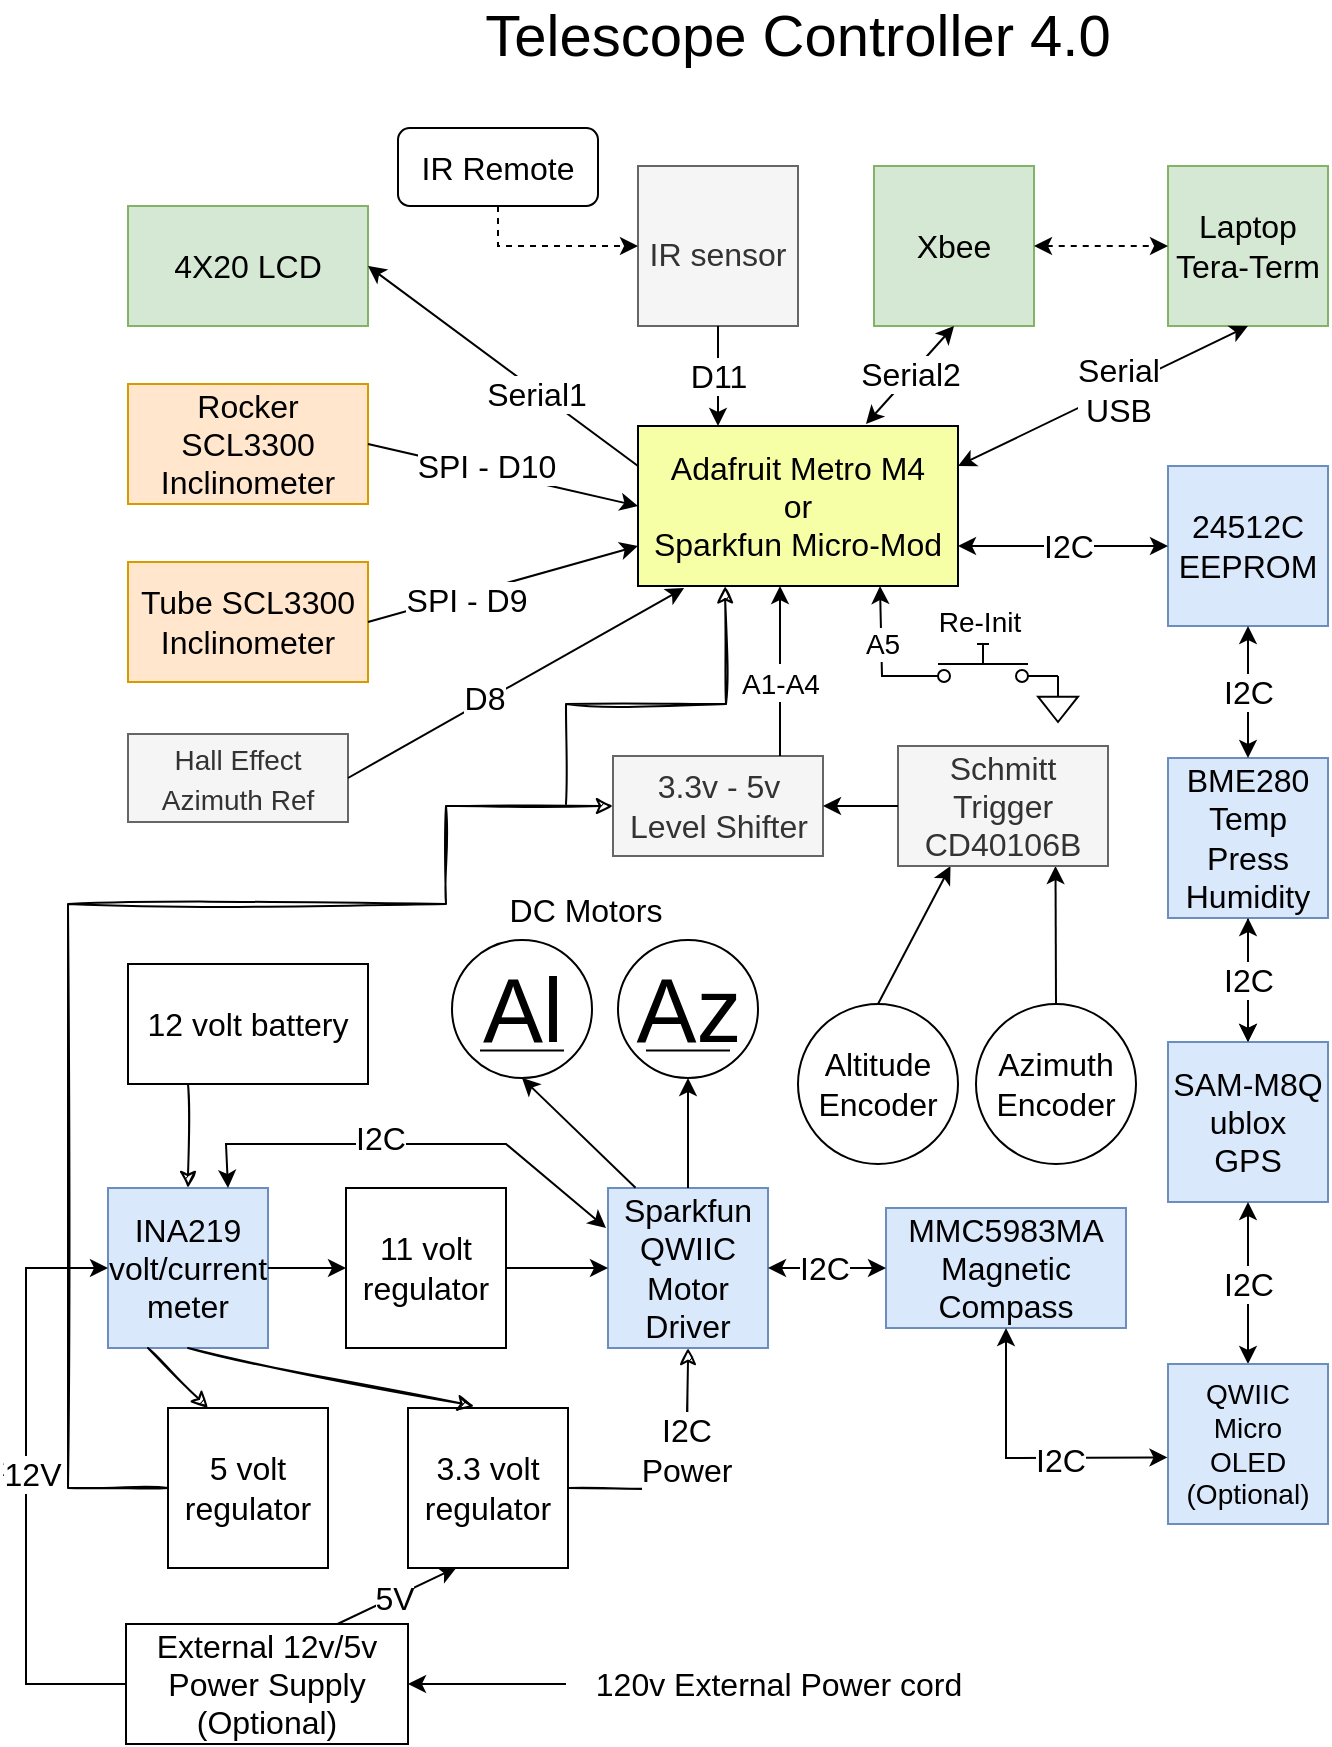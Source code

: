<mxfile version="21.6.1" type="device">
  <diagram id="dfTcZu8hBwnrawHtrHI6" name="Page-1">
    <mxGraphModel dx="922" dy="740" grid="1" gridSize="10" guides="1" tooltips="1" connect="1" arrows="1" fold="1" page="1" pageScale="1" pageWidth="850" pageHeight="1100" math="0" shadow="0">
      <root>
        <mxCell id="0" />
        <mxCell id="1" parent="0" />
        <mxCell id="vl6H8IpSv7DQlBcltELX-1" value="&lt;font style=&quot;font-size: 16px;&quot;&gt;Adafruit Metro M4&lt;br&gt;or&lt;br&gt;Sparkfun Micro-Mod&lt;/font&gt;" style="rounded=0;whiteSpace=wrap;html=1;fillColor=#F6FFA6;" parent="1" vertex="1">
          <mxGeometry x="396" y="241" width="160" height="80" as="geometry" />
        </mxCell>
        <mxCell id="vl6H8IpSv7DQlBcltELX-2" value="Telescope Controller 4.0" style="text;html=1;strokeColor=none;fillColor=none;align=center;verticalAlign=middle;whiteSpace=wrap;rounded=0;fontSize=29;" parent="1" vertex="1">
          <mxGeometry x="291" y="31" width="370" height="30" as="geometry" />
        </mxCell>
        <mxCell id="vl6H8IpSv7DQlBcltELX-3" value="&lt;font style=&quot;font-size: 16px;&quot;&gt;IR sensor&lt;/font&gt;" style="whiteSpace=wrap;html=1;aspect=fixed;fontSize=29;fillColor=#f5f5f5;fontColor=#333333;strokeColor=#666666;" parent="1" vertex="1">
          <mxGeometry x="396" y="111" width="80" height="80" as="geometry" />
        </mxCell>
        <mxCell id="vl6H8IpSv7DQlBcltELX-4" value="4X20 LCD" style="rounded=0;whiteSpace=wrap;html=1;fontSize=16;fillColor=#d5e8d4;strokeColor=#82b366;" parent="1" vertex="1">
          <mxGeometry x="141" y="131" width="120" height="60" as="geometry" />
        </mxCell>
        <mxCell id="vl6H8IpSv7DQlBcltELX-5" value="Rocker SCL3300 Inclinometer" style="rounded=0;whiteSpace=wrap;html=1;fontSize=16;fillColor=#ffe6cc;strokeColor=#d79b00;" parent="1" vertex="1">
          <mxGeometry x="141" y="220" width="120" height="60" as="geometry" />
        </mxCell>
        <mxCell id="vl6H8IpSv7DQlBcltELX-6" value="Tube SCL3300 Inclinometer" style="rounded=0;whiteSpace=wrap;html=1;fontSize=16;fillColor=#ffe6cc;strokeColor=#d79b00;" parent="1" vertex="1">
          <mxGeometry x="141" y="309" width="120" height="60" as="geometry" />
        </mxCell>
        <mxCell id="vl6H8IpSv7DQlBcltELX-7" value="Laptop&lt;br&gt;Tera-Term" style="whiteSpace=wrap;html=1;aspect=fixed;fontSize=16;fillColor=#d5e8d4;strokeColor=#82b366;" parent="1" vertex="1">
          <mxGeometry x="661" y="111" width="80" height="80" as="geometry" />
        </mxCell>
        <mxCell id="vl6H8IpSv7DQlBcltELX-8" value="Xbee" style="whiteSpace=wrap;html=1;aspect=fixed;fontSize=16;fillColor=#d5e8d4;strokeColor=#82b366;" parent="1" vertex="1">
          <mxGeometry x="514" y="111" width="80" height="80" as="geometry" />
        </mxCell>
        <mxCell id="vl6H8IpSv7DQlBcltELX-9" value="24512C&lt;br&gt;EEPROM" style="whiteSpace=wrap;html=1;aspect=fixed;fontSize=16;fillColor=#dae8fc;strokeColor=#6c8ebf;" parent="1" vertex="1">
          <mxGeometry x="661" y="261" width="80" height="80" as="geometry" />
        </mxCell>
        <mxCell id="vl6H8IpSv7DQlBcltELX-67" value="" style="edgeStyle=orthogonalEdgeStyle;rounded=0;orthogonalLoop=1;jettySize=auto;html=1;fontSize=14;" parent="1" source="vl6H8IpSv7DQlBcltELX-10" target="vl6H8IpSv7DQlBcltELX-11" edge="1">
          <mxGeometry relative="1" as="geometry" />
        </mxCell>
        <mxCell id="vl6H8IpSv7DQlBcltELX-10" value="BME280 Temp Press Humidity" style="whiteSpace=wrap;html=1;aspect=fixed;fontSize=16;fillColor=#dae8fc;strokeColor=#6c8ebf;" parent="1" vertex="1">
          <mxGeometry x="661" y="407" width="80" height="80" as="geometry" />
        </mxCell>
        <mxCell id="vl6H8IpSv7DQlBcltELX-30" value="" style="edgeStyle=orthogonalEdgeStyle;rounded=0;orthogonalLoop=1;jettySize=auto;html=1;fontSize=16;" parent="1" source="vl6H8IpSv7DQlBcltELX-11" edge="1">
          <mxGeometry relative="1" as="geometry">
            <mxPoint x="701" y="563" as="targetPoint" />
          </mxGeometry>
        </mxCell>
        <mxCell id="vl6H8IpSv7DQlBcltELX-11" value="SAM-M8Q&lt;br&gt;ublox&lt;br&gt;GPS" style="whiteSpace=wrap;html=1;aspect=fixed;fontSize=16;fillColor=#dae8fc;strokeColor=#6c8ebf;" parent="1" vertex="1">
          <mxGeometry x="661" y="549" width="80" height="80" as="geometry" />
        </mxCell>
        <mxCell id="vl6H8IpSv7DQlBcltELX-12" value="Sparkfun&lt;br&gt;QWIIC&lt;br&gt;Motor Driver" style="whiteSpace=wrap;html=1;aspect=fixed;fontSize=16;fillColor=#dae8fc;strokeColor=#6c8ebf;" parent="1" vertex="1">
          <mxGeometry x="381" y="622" width="80" height="80" as="geometry" />
        </mxCell>
        <mxCell id="vl6H8IpSv7DQlBcltELX-13" value="INA219 volt/current meter" style="whiteSpace=wrap;html=1;aspect=fixed;fontSize=16;fillColor=#dae8fc;strokeColor=#6c8ebf;" parent="1" vertex="1">
          <mxGeometry x="131" y="622" width="80" height="80" as="geometry" />
        </mxCell>
        <mxCell id="vl6H8IpSv7DQlBcltELX-14" value="MMC5983MA&lt;br&gt;Magnetic Compass" style="rounded=0;whiteSpace=wrap;html=1;fontSize=16;fillColor=#dae8fc;strokeColor=#6c8ebf;" parent="1" vertex="1">
          <mxGeometry x="520" y="632" width="120" height="60" as="geometry" />
        </mxCell>
        <mxCell id="vl6H8IpSv7DQlBcltELX-15" value="12 volt battery" style="rounded=0;whiteSpace=wrap;html=1;fontSize=16;" parent="1" vertex="1">
          <mxGeometry x="141" y="510" width="120" height="60" as="geometry" />
        </mxCell>
        <mxCell id="vl6H8IpSv7DQlBcltELX-16" value="5 volt regulator" style="whiteSpace=wrap;html=1;aspect=fixed;fontSize=16;" parent="1" vertex="1">
          <mxGeometry x="161" y="732" width="80" height="80" as="geometry" />
        </mxCell>
        <mxCell id="vl6H8IpSv7DQlBcltELX-17" value="3.3 volt regulator" style="whiteSpace=wrap;html=1;aspect=fixed;fontSize=16;" parent="1" vertex="1">
          <mxGeometry x="281" y="732" width="80" height="80" as="geometry" />
        </mxCell>
        <mxCell id="vl6H8IpSv7DQlBcltELX-18" value="11 volt regulator" style="whiteSpace=wrap;html=1;aspect=fixed;fontSize=16;" parent="1" vertex="1">
          <mxGeometry x="250" y="622" width="80" height="80" as="geometry" />
        </mxCell>
        <mxCell id="vl6H8IpSv7DQlBcltELX-19" value="" style="endArrow=classic;html=1;rounded=0;fontSize=16;entryX=1;entryY=0.5;entryDx=0;entryDy=0;exitX=0;exitY=0.25;exitDx=0;exitDy=0;" parent="1" source="vl6H8IpSv7DQlBcltELX-1" target="vl6H8IpSv7DQlBcltELX-4" edge="1">
          <mxGeometry width="50" height="50" relative="1" as="geometry">
            <mxPoint x="391" y="280" as="sourcePoint" />
            <mxPoint x="381" y="220" as="targetPoint" />
          </mxGeometry>
        </mxCell>
        <mxCell id="vl6H8IpSv7DQlBcltELX-53" value="Serial1" style="edgeLabel;html=1;align=center;verticalAlign=middle;resizable=0;points=[];fontSize=16;" parent="vl6H8IpSv7DQlBcltELX-19" vertex="1" connectable="0">
          <mxGeometry x="-0.25" y="1" relative="1" as="geometry">
            <mxPoint as="offset" />
          </mxGeometry>
        </mxCell>
        <mxCell id="vl6H8IpSv7DQlBcltELX-20" value="D11" style="endArrow=classic;html=1;rounded=0;fontSize=16;entryX=0.25;entryY=0;entryDx=0;entryDy=0;exitX=0.5;exitY=1;exitDx=0;exitDy=0;" parent="1" source="vl6H8IpSv7DQlBcltELX-3" target="vl6H8IpSv7DQlBcltELX-1" edge="1">
          <mxGeometry width="50" height="50" relative="1" as="geometry">
            <mxPoint x="201" y="100" as="sourcePoint" />
            <mxPoint x="251" y="50" as="targetPoint" />
          </mxGeometry>
        </mxCell>
        <mxCell id="vl6H8IpSv7DQlBcltELX-21" value="" style="endArrow=classic;startArrow=classic;html=1;rounded=0;fontSize=16;entryX=0;entryY=0.5;entryDx=0;entryDy=0;dashed=1;exitX=1;exitY=0.5;exitDx=0;exitDy=0;" parent="1" source="vl6H8IpSv7DQlBcltELX-8" target="vl6H8IpSv7DQlBcltELX-7" edge="1">
          <mxGeometry width="50" height="50" relative="1" as="geometry">
            <mxPoint x="511" y="240" as="sourcePoint" />
            <mxPoint x="621" y="200" as="targetPoint" />
          </mxGeometry>
        </mxCell>
        <mxCell id="vl6H8IpSv7DQlBcltELX-22" value="" style="endArrow=classic;startArrow=classic;html=1;rounded=0;fontSize=16;entryX=0.5;entryY=1;entryDx=0;entryDy=0;exitX=1;exitY=0.25;exitDx=0;exitDy=0;" parent="1" source="vl6H8IpSv7DQlBcltELX-1" target="vl6H8IpSv7DQlBcltELX-7" edge="1">
          <mxGeometry width="50" height="50" relative="1" as="geometry">
            <mxPoint x="591" y="290" as="sourcePoint" />
            <mxPoint x="641" y="240" as="targetPoint" />
          </mxGeometry>
        </mxCell>
        <mxCell id="vl6H8IpSv7DQlBcltELX-51" value="Serial&lt;br&gt;USB" style="edgeLabel;html=1;align=center;verticalAlign=middle;resizable=0;points=[];fontSize=16;" parent="vl6H8IpSv7DQlBcltELX-22" vertex="1" connectable="0">
          <mxGeometry x="-0.288" y="-3" relative="1" as="geometry">
            <mxPoint x="27" y="-16" as="offset" />
          </mxGeometry>
        </mxCell>
        <mxCell id="vl6H8IpSv7DQlBcltELX-24" value="" style="endArrow=classic;startArrow=classic;html=1;rounded=0;fontSize=16;exitX=1;exitY=0.75;exitDx=0;exitDy=0;entryX=0;entryY=0.5;entryDx=0;entryDy=0;" parent="1" source="vl6H8IpSv7DQlBcltELX-1" target="vl6H8IpSv7DQlBcltELX-9" edge="1">
          <mxGeometry width="50" height="50" relative="1" as="geometry">
            <mxPoint x="591" y="330" as="sourcePoint" />
            <mxPoint x="641" y="280" as="targetPoint" />
          </mxGeometry>
        </mxCell>
        <mxCell id="vl6H8IpSv7DQlBcltELX-50" value="I2C" style="edgeLabel;html=1;align=center;verticalAlign=middle;resizable=0;points=[];fontSize=16;" parent="vl6H8IpSv7DQlBcltELX-24" vertex="1" connectable="0">
          <mxGeometry x="-0.292" y="1" relative="1" as="geometry">
            <mxPoint x="18" y="1" as="offset" />
          </mxGeometry>
        </mxCell>
        <mxCell id="vl6H8IpSv7DQlBcltELX-25" value="" style="endArrow=classic;html=1;rounded=0;fontSize=16;entryX=0;entryY=0.5;entryDx=0;entryDy=0;exitX=1;exitY=0.5;exitDx=0;exitDy=0;" parent="1" source="vl6H8IpSv7DQlBcltELX-5" target="vl6H8IpSv7DQlBcltELX-1" edge="1">
          <mxGeometry width="50" height="50" relative="1" as="geometry">
            <mxPoint x="261" y="230" as="sourcePoint" />
            <mxPoint x="341" y="240" as="targetPoint" />
          </mxGeometry>
        </mxCell>
        <mxCell id="vl6H8IpSv7DQlBcltELX-56" value="SPI - D10" style="edgeLabel;html=1;align=center;verticalAlign=middle;resizable=0;points=[];fontSize=16;" parent="vl6H8IpSv7DQlBcltELX-25" vertex="1" connectable="0">
          <mxGeometry x="0.352" y="-1" relative="1" as="geometry">
            <mxPoint x="-32" y="-11" as="offset" />
          </mxGeometry>
        </mxCell>
        <mxCell id="vl6H8IpSv7DQlBcltELX-26" value="" style="endArrow=classic;html=1;rounded=0;fontSize=16;exitX=1;exitY=0.5;exitDx=0;exitDy=0;entryX=0;entryY=0.75;entryDx=0;entryDy=0;" parent="1" source="vl6H8IpSv7DQlBcltELX-6" target="vl6H8IpSv7DQlBcltELX-1" edge="1">
          <mxGeometry width="50" height="50" relative="1" as="geometry">
            <mxPoint x="321" y="360" as="sourcePoint" />
            <mxPoint x="371" y="310" as="targetPoint" />
          </mxGeometry>
        </mxCell>
        <mxCell id="vl6H8IpSv7DQlBcltELX-57" value="SPI - D9" style="edgeLabel;html=1;align=center;verticalAlign=middle;resizable=0;points=[];fontSize=16;" parent="vl6H8IpSv7DQlBcltELX-26" vertex="1" connectable="0">
          <mxGeometry x="-0.603" y="-1" relative="1" as="geometry">
            <mxPoint x="22" y="-5" as="offset" />
          </mxGeometry>
        </mxCell>
        <mxCell id="vl6H8IpSv7DQlBcltELX-27" value="I2C" style="endArrow=classic;startArrow=classic;html=1;rounded=0;fontSize=16;entryX=0.5;entryY=1;entryDx=0;entryDy=0;exitX=0.5;exitY=0;exitDx=0;exitDy=0;" parent="1" source="vl6H8IpSv7DQlBcltELX-10" target="vl6H8IpSv7DQlBcltELX-9" edge="1">
          <mxGeometry width="50" height="50" relative="1" as="geometry">
            <mxPoint x="751" y="370" as="sourcePoint" />
            <mxPoint x="861" y="330" as="targetPoint" />
          </mxGeometry>
        </mxCell>
        <mxCell id="vl6H8IpSv7DQlBcltELX-28" value="I2C" style="endArrow=classic;startArrow=classic;html=1;rounded=0;fontSize=16;entryX=0.5;entryY=1;entryDx=0;entryDy=0;exitX=0.5;exitY=0;exitDx=0;exitDy=0;" parent="1" source="vl6H8IpSv7DQlBcltELX-11" target="vl6H8IpSv7DQlBcltELX-10" edge="1">
          <mxGeometry width="50" height="50" relative="1" as="geometry">
            <mxPoint x="701" y="592" as="sourcePoint" />
            <mxPoint x="701" y="514" as="targetPoint" />
          </mxGeometry>
        </mxCell>
        <mxCell id="vl6H8IpSv7DQlBcltELX-29" value="I2C" style="endArrow=classic;startArrow=classic;html=1;rounded=0;fontSize=16;exitX=0.5;exitY=0;exitDx=0;exitDy=0;entryX=0.5;entryY=1;entryDx=0;entryDy=0;" parent="1" source="vl6H8IpSv7DQlBcltELX-74" target="vl6H8IpSv7DQlBcltELX-11" edge="1">
          <mxGeometry width="50" height="50" relative="1" as="geometry">
            <mxPoint x="611" y="781" as="sourcePoint" />
            <mxPoint x="661" y="731" as="targetPoint" />
            <Array as="points">
              <mxPoint x="701" y="662" />
            </Array>
          </mxGeometry>
        </mxCell>
        <mxCell id="vl6H8IpSv7DQlBcltELX-31" value="" style="endArrow=classic;startArrow=classic;html=1;rounded=0;fontSize=16;exitX=1;exitY=0.5;exitDx=0;exitDy=0;entryX=0;entryY=0.5;entryDx=0;entryDy=0;" parent="1" source="vl6H8IpSv7DQlBcltELX-12" target="vl6H8IpSv7DQlBcltELX-14" edge="1">
          <mxGeometry width="50" height="50" relative="1" as="geometry">
            <mxPoint x="491" y="601" as="sourcePoint" />
            <mxPoint x="541" y="551" as="targetPoint" />
          </mxGeometry>
        </mxCell>
        <mxCell id="vl6H8IpSv7DQlBcltELX-62" value="I2C" style="edgeLabel;html=1;align=center;verticalAlign=middle;resizable=0;points=[];fontSize=16;" parent="vl6H8IpSv7DQlBcltELX-31" vertex="1" connectable="0">
          <mxGeometry x="-0.424" y="-2" relative="1" as="geometry">
            <mxPoint x="11" y="-2" as="offset" />
          </mxGeometry>
        </mxCell>
        <mxCell id="vl6H8IpSv7DQlBcltELX-32" value="Azimuth Encoder" style="ellipse;whiteSpace=wrap;html=1;aspect=fixed;fontSize=16;" parent="1" vertex="1">
          <mxGeometry x="565" y="530" width="80" height="80" as="geometry" />
        </mxCell>
        <mxCell id="vl6H8IpSv7DQlBcltELX-33" value="Altitude Encoder" style="ellipse;whiteSpace=wrap;html=1;aspect=fixed;fontSize=16;" parent="1" vertex="1">
          <mxGeometry x="476" y="530" width="80" height="80" as="geometry" />
        </mxCell>
        <mxCell id="vl6H8IpSv7DQlBcltELX-34" value="Az" style="dashed=0;outlineConnect=0;align=center;html=1;shape=mxgraph.pid.engines.electric_motor_(dc);fontSize=45;" parent="1" vertex="1">
          <mxGeometry x="386" y="498" width="70" height="69" as="geometry" />
        </mxCell>
        <mxCell id="vl6H8IpSv7DQlBcltELX-35" value="Al" style="dashed=0;outlineConnect=0;align=center;html=1;shape=mxgraph.pid.engines.electric_motor_(dc);fontSize=45;" parent="1" vertex="1">
          <mxGeometry x="303" y="498" width="70" height="69" as="geometry" />
        </mxCell>
        <mxCell id="vl6H8IpSv7DQlBcltELX-36" value="" style="endArrow=classic;html=1;rounded=0;fontSize=16;exitX=0.5;exitY=0;exitDx=0;exitDy=0;entryX=0.75;entryY=1;entryDx=0;entryDy=0;" parent="1" source="vl6H8IpSv7DQlBcltELX-32" target="vl6H8IpSv7DQlBcltELX-59" edge="1">
          <mxGeometry width="50" height="50" relative="1" as="geometry">
            <mxPoint x="311" y="510" as="sourcePoint" />
            <mxPoint x="531" y="320" as="targetPoint" />
          </mxGeometry>
        </mxCell>
        <mxCell id="vl6H8IpSv7DQlBcltELX-37" value="" style="endArrow=classic;html=1;rounded=0;fontSize=16;entryX=0.25;entryY=1;entryDx=0;entryDy=0;exitX=0.5;exitY=0;exitDx=0;exitDy=0;" parent="1" source="vl6H8IpSv7DQlBcltELX-33" target="vl6H8IpSv7DQlBcltELX-59" edge="1">
          <mxGeometry width="50" height="50" relative="1" as="geometry">
            <mxPoint x="301" y="500" as="sourcePoint" />
            <mxPoint x="351" y="450" as="targetPoint" />
          </mxGeometry>
        </mxCell>
        <mxCell id="vl6H8IpSv7DQlBcltELX-38" value="" style="endArrow=classic;html=1;rounded=0;fontSize=16;entryX=0.5;entryY=1;entryDx=0;entryDy=0;entryPerimeter=0;exitX=0.5;exitY=0;exitDx=0;exitDy=0;" parent="1" source="vl6H8IpSv7DQlBcltELX-12" target="vl6H8IpSv7DQlBcltELX-34" edge="1">
          <mxGeometry width="50" height="50" relative="1" as="geometry">
            <mxPoint x="421" y="602" as="sourcePoint" />
            <mxPoint x="396" y="546.5" as="targetPoint" />
          </mxGeometry>
        </mxCell>
        <mxCell id="vl6H8IpSv7DQlBcltELX-39" value="" style="endArrow=classic;html=1;rounded=0;fontSize=16;entryX=0.5;entryY=1;entryDx=0;entryDy=0;entryPerimeter=0;exitX=0.172;exitY=-0.002;exitDx=0;exitDy=0;exitPerimeter=0;" parent="1" source="vl6H8IpSv7DQlBcltELX-12" target="vl6H8IpSv7DQlBcltELX-35" edge="1">
          <mxGeometry width="50" height="50" relative="1" as="geometry">
            <mxPoint x="400" y="620" as="sourcePoint" />
            <mxPoint x="311" y="552" as="targetPoint" />
          </mxGeometry>
        </mxCell>
        <mxCell id="vl6H8IpSv7DQlBcltELX-40" value="" style="endArrow=classic;html=1;rounded=0;fontSize=16;exitX=0.25;exitY=1;exitDx=0;exitDy=0;entryX=0.5;entryY=0;entryDx=0;entryDy=0;shadow=0;sketch=1;" parent="1" source="vl6H8IpSv7DQlBcltELX-15" target="vl6H8IpSv7DQlBcltELX-13" edge="1">
          <mxGeometry width="50" height="50" relative="1" as="geometry">
            <mxPoint x="61" y="662" as="sourcePoint" />
            <mxPoint x="111" y="612" as="targetPoint" />
          </mxGeometry>
        </mxCell>
        <mxCell id="vl6H8IpSv7DQlBcltELX-41" value="" style="endArrow=classic;html=1;rounded=0;fontSize=16;exitX=0.25;exitY=1;exitDx=0;exitDy=0;entryX=0.25;entryY=0;entryDx=0;entryDy=0;sketch=1;" parent="1" source="vl6H8IpSv7DQlBcltELX-13" target="vl6H8IpSv7DQlBcltELX-16" edge="1">
          <mxGeometry width="50" height="50" relative="1" as="geometry">
            <mxPoint x="101" y="742" as="sourcePoint" />
            <mxPoint x="161" y="772" as="targetPoint" />
            <Array as="points" />
          </mxGeometry>
        </mxCell>
        <mxCell id="vl6H8IpSv7DQlBcltELX-42" value="" style="endArrow=classic;html=1;rounded=0;fontSize=16;entryX=0.413;entryY=-0.012;entryDx=0;entryDy=0;entryPerimeter=0;exitX=0.5;exitY=1;exitDx=0;exitDy=0;sketch=1;" parent="1" source="vl6H8IpSv7DQlBcltELX-13" target="vl6H8IpSv7DQlBcltELX-17" edge="1">
          <mxGeometry width="50" height="50" relative="1" as="geometry">
            <mxPoint x="251" y="722" as="sourcePoint" />
            <mxPoint x="301" y="672" as="targetPoint" />
          </mxGeometry>
        </mxCell>
        <mxCell id="vl6H8IpSv7DQlBcltELX-43" value="" style="endArrow=classic;html=1;rounded=0;fontSize=16;exitX=1;exitY=0.5;exitDx=0;exitDy=0;entryX=0;entryY=0.5;entryDx=0;entryDy=0;" parent="1" source="vl6H8IpSv7DQlBcltELX-13" target="vl6H8IpSv7DQlBcltELX-18" edge="1">
          <mxGeometry width="50" height="50" relative="1" as="geometry">
            <mxPoint x="271" y="702" as="sourcePoint" />
            <mxPoint x="321" y="652" as="targetPoint" />
          </mxGeometry>
        </mxCell>
        <mxCell id="vl6H8IpSv7DQlBcltELX-44" value="" style="endArrow=classic;html=1;rounded=0;fontSize=16;exitX=1;exitY=0.5;exitDx=0;exitDy=0;" parent="1" source="vl6H8IpSv7DQlBcltELX-18" edge="1">
          <mxGeometry width="50" height="50" relative="1" as="geometry">
            <mxPoint x="521" y="781" as="sourcePoint" />
            <mxPoint x="381" y="662" as="targetPoint" />
          </mxGeometry>
        </mxCell>
        <mxCell id="vl6H8IpSv7DQlBcltELX-45" value="" style="endArrow=classic;html=1;rounded=0;fontSize=16;exitX=1;exitY=0.5;exitDx=0;exitDy=0;entryX=0.5;entryY=1;entryDx=0;entryDy=0;sketch=1;" parent="1" source="vl6H8IpSv7DQlBcltELX-17" target="vl6H8IpSv7DQlBcltELX-12" edge="1">
          <mxGeometry width="50" height="50" relative="1" as="geometry">
            <mxPoint x="401" y="802" as="sourcePoint" />
            <mxPoint x="451" y="752" as="targetPoint" />
            <Array as="points">
              <mxPoint x="421" y="772" />
            </Array>
          </mxGeometry>
        </mxCell>
        <mxCell id="vl6H8IpSv7DQlBcltELX-49" value="I2C&lt;br&gt;Power" style="edgeLabel;html=1;align=center;verticalAlign=middle;resizable=0;points=[];fontSize=16;" parent="vl6H8IpSv7DQlBcltELX-45" vertex="1" connectable="0">
          <mxGeometry x="0.222" y="1" relative="1" as="geometry">
            <mxPoint as="offset" />
          </mxGeometry>
        </mxCell>
        <mxCell id="vl6H8IpSv7DQlBcltELX-46" value="DC Motors" style="text;html=1;strokeColor=none;fillColor=none;align=center;verticalAlign=middle;whiteSpace=wrap;rounded=0;fontSize=16;" parent="1" vertex="1">
          <mxGeometry x="330" y="468" width="80" height="30" as="geometry" />
        </mxCell>
        <mxCell id="vl6H8IpSv7DQlBcltELX-47" value="IR Remote" style="rounded=1;whiteSpace=wrap;html=1;fontSize=16;" parent="1" vertex="1">
          <mxGeometry x="276" y="92" width="100" height="39" as="geometry" />
        </mxCell>
        <mxCell id="vl6H8IpSv7DQlBcltELX-48" value="" style="endArrow=classic;html=1;rounded=0;fontSize=16;exitX=0.5;exitY=1;exitDx=0;exitDy=0;entryX=0;entryY=0.5;entryDx=0;entryDy=0;dashed=1;" parent="1" source="vl6H8IpSv7DQlBcltELX-47" target="vl6H8IpSv7DQlBcltELX-3" edge="1">
          <mxGeometry width="50" height="50" relative="1" as="geometry">
            <mxPoint x="326" y="200" as="sourcePoint" />
            <mxPoint x="376" y="150" as="targetPoint" />
            <Array as="points">
              <mxPoint x="326" y="151" />
            </Array>
          </mxGeometry>
        </mxCell>
        <mxCell id="vl6H8IpSv7DQlBcltELX-58" value="3.3v - 5v Level Shifter" style="rounded=0;whiteSpace=wrap;html=1;fontSize=16;fillColor=#f5f5f5;fontColor=#333333;strokeColor=#666666;" parent="1" vertex="1">
          <mxGeometry x="383.5" y="406" width="105" height="50" as="geometry" />
        </mxCell>
        <mxCell id="vl6H8IpSv7DQlBcltELX-59" value="Schmitt Trigger CD40106B" style="rounded=0;whiteSpace=wrap;html=1;fontSize=16;fillColor=#f5f5f5;fontColor=#333333;strokeColor=#666666;" parent="1" vertex="1">
          <mxGeometry x="526" y="401" width="105" height="60" as="geometry" />
        </mxCell>
        <mxCell id="vl6H8IpSv7DQlBcltELX-60" value="" style="endArrow=classic;html=1;rounded=0;fontSize=16;exitX=0;exitY=0.5;exitDx=0;exitDy=0;entryX=1;entryY=0.5;entryDx=0;entryDy=0;" parent="1" source="vl6H8IpSv7DQlBcltELX-59" target="vl6H8IpSv7DQlBcltELX-58" edge="1">
          <mxGeometry width="50" height="50" relative="1" as="geometry">
            <mxPoint x="411" y="441" as="sourcePoint" />
            <mxPoint x="461" y="391" as="targetPoint" />
          </mxGeometry>
        </mxCell>
        <mxCell id="vl6H8IpSv7DQlBcltELX-61" value="&lt;font style=&quot;font-size: 14px;&quot;&gt;A1-A4&lt;/font&gt;" style="endArrow=classic;html=1;rounded=0;fontSize=16;entryX=0.25;entryY=1;entryDx=0;entryDy=0;exitX=0.5;exitY=0;exitDx=0;exitDy=0;" parent="1" edge="1">
          <mxGeometry x="-0.118" width="50" height="50" relative="1" as="geometry">
            <mxPoint x="467.0" y="406" as="sourcePoint" />
            <mxPoint x="467.0" y="321" as="targetPoint" />
            <mxPoint as="offset" />
          </mxGeometry>
        </mxCell>
        <mxCell id="vl6H8IpSv7DQlBcltELX-63" value="&lt;font style=&quot;font-size: 14px;&quot;&gt;Hall Effect Azimuth Ref&lt;/font&gt;" style="rounded=0;whiteSpace=wrap;html=1;fontSize=16;fillColor=#f5f5f5;fontColor=#333333;strokeColor=#666666;" parent="1" vertex="1">
          <mxGeometry x="141" y="395" width="110" height="44" as="geometry" />
        </mxCell>
        <mxCell id="vl6H8IpSv7DQlBcltELX-64" value="" style="endArrow=classic;html=1;rounded=0;fontSize=14;exitX=1;exitY=0.5;exitDx=0;exitDy=0;entryX=0.144;entryY=1.013;entryDx=0;entryDy=0;entryPerimeter=0;" parent="1" source="vl6H8IpSv7DQlBcltELX-63" target="vl6H8IpSv7DQlBcltELX-1" edge="1">
          <mxGeometry width="50" height="50" relative="1" as="geometry">
            <mxPoint x="301" y="390" as="sourcePoint" />
            <mxPoint x="351" y="340" as="targetPoint" />
          </mxGeometry>
        </mxCell>
        <mxCell id="vl6H8IpSv7DQlBcltELX-66" value="D8" style="edgeLabel;html=1;align=center;verticalAlign=middle;resizable=0;points=[];fontSize=16;" parent="vl6H8IpSv7DQlBcltELX-64" vertex="1" connectable="0">
          <mxGeometry x="-0.181" y="2" relative="1" as="geometry">
            <mxPoint as="offset" />
          </mxGeometry>
        </mxCell>
        <mxCell id="vl6H8IpSv7DQlBcltELX-65" value="" style="endArrow=classic;html=1;rounded=0;fontSize=14;exitX=0;exitY=0.5;exitDx=0;exitDy=0;entryX=0;entryY=0.5;entryDx=0;entryDy=0;sketch=1;" parent="1" source="vl6H8IpSv7DQlBcltELX-16" target="vl6H8IpSv7DQlBcltELX-58" edge="1">
          <mxGeometry width="50" height="50" relative="1" as="geometry">
            <mxPoint x="101" y="480" as="sourcePoint" />
            <mxPoint x="381" y="380" as="targetPoint" />
            <Array as="points">
              <mxPoint x="111" y="772" />
              <mxPoint x="111" y="480" />
              <mxPoint x="300" y="480" />
              <mxPoint x="300" y="431" />
            </Array>
          </mxGeometry>
        </mxCell>
        <mxCell id="vl6H8IpSv7DQlBcltELX-68" value="" style="shape=mxgraph.electrical.electro-mechanical.pushbutton;aspect=fixed;elSwitchState=off;fontSize=14;" parent="1" vertex="1">
          <mxGeometry x="531" y="350" width="75" height="20" as="geometry" />
        </mxCell>
        <mxCell id="vl6H8IpSv7DQlBcltELX-69" value="" style="pointerEvents=1;verticalLabelPosition=bottom;shadow=0;dashed=0;align=center;html=1;verticalAlign=top;shape=mxgraph.electrical.signal_sources.signal_ground;fontSize=14;" parent="1" vertex="1">
          <mxGeometry x="596" y="370" width="20" height="19" as="geometry" />
        </mxCell>
        <mxCell id="vl6H8IpSv7DQlBcltELX-71" value="" style="endArrow=none;html=1;rounded=0;fontSize=14;exitX=1;exitY=0.8;exitDx=0;exitDy=0;entryX=0.5;entryY=0;entryDx=0;entryDy=0;entryPerimeter=0;" parent="1" source="vl6H8IpSv7DQlBcltELX-68" edge="1">
          <mxGeometry width="50" height="50" relative="1" as="geometry">
            <mxPoint x="621" y="390" as="sourcePoint" />
            <mxPoint x="606" y="370" as="targetPoint" />
          </mxGeometry>
        </mxCell>
        <mxCell id="vl6H8IpSv7DQlBcltELX-72" value="A5" style="endArrow=classic;html=1;rounded=0;fontSize=14;entryX=0.5;entryY=1;entryDx=0;entryDy=0;exitX=0;exitY=0.8;exitDx=0;exitDy=0;" parent="1" source="vl6H8IpSv7DQlBcltELX-68" edge="1">
          <mxGeometry width="50" height="50" relative="1" as="geometry">
            <mxPoint x="501" y="380" as="sourcePoint" />
            <mxPoint x="517" y="321" as="targetPoint" />
            <Array as="points">
              <mxPoint x="518" y="366" />
            </Array>
          </mxGeometry>
        </mxCell>
        <mxCell id="vl6H8IpSv7DQlBcltELX-73" value="Re-Init" style="text;html=1;strokeColor=none;fillColor=none;align=center;verticalAlign=middle;whiteSpace=wrap;rounded=0;fontSize=14;" parent="1" vertex="1">
          <mxGeometry x="541" y="329" width="52" height="19" as="geometry" />
        </mxCell>
        <mxCell id="vl6H8IpSv7DQlBcltELX-74" value="QWIIC&lt;br&gt;Micro&lt;br&gt;OLED (Optional)" style="whiteSpace=wrap;html=1;aspect=fixed;fontSize=14;fillColor=#dae8fc;strokeColor=#6c8ebf;" parent="1" vertex="1">
          <mxGeometry x="661" y="710" width="80" height="80" as="geometry" />
        </mxCell>
        <mxCell id="vl6H8IpSv7DQlBcltELX-75" value="" style="endArrow=classic;startArrow=classic;html=1;rounded=0;fontSize=16;entryX=0.5;entryY=1;entryDx=0;entryDy=0;exitX=-0.003;exitY=0.584;exitDx=0;exitDy=0;exitPerimeter=0;" parent="1" source="vl6H8IpSv7DQlBcltELX-74" target="vl6H8IpSv7DQlBcltELX-14" edge="1">
          <mxGeometry width="50" height="50" relative="1" as="geometry">
            <mxPoint x="570" y="770" as="sourcePoint" />
            <mxPoint x="620" y="720" as="targetPoint" />
            <Array as="points">
              <mxPoint x="580" y="757" />
            </Array>
          </mxGeometry>
        </mxCell>
        <mxCell id="vl6H8IpSv7DQlBcltELX-76" value="&lt;font style=&quot;font-size: 16px;&quot;&gt;I2C&lt;/font&gt;" style="edgeLabel;html=1;align=center;verticalAlign=middle;resizable=0;points=[];fontSize=14;" parent="vl6H8IpSv7DQlBcltELX-75" vertex="1" connectable="0">
          <mxGeometry x="-0.251" y="1" relative="1" as="geometry">
            <mxPoint as="offset" />
          </mxGeometry>
        </mxCell>
        <mxCell id="vl6H8IpSv7DQlBcltELX-77" value="" style="endArrow=classic;startArrow=classic;html=1;rounded=0;fontSize=16;exitX=0.75;exitY=0;exitDx=0;exitDy=0;" parent="1" source="vl6H8IpSv7DQlBcltELX-13" edge="1">
          <mxGeometry width="50" height="50" relative="1" as="geometry">
            <mxPoint x="270" y="620" as="sourcePoint" />
            <mxPoint x="380" y="642" as="targetPoint" />
            <Array as="points">
              <mxPoint x="190" y="600" />
              <mxPoint x="330" y="600" />
            </Array>
          </mxGeometry>
        </mxCell>
        <mxCell id="vl6H8IpSv7DQlBcltELX-78" value="I2C" style="edgeLabel;html=1;align=center;verticalAlign=middle;resizable=0;points=[];fontSize=16;" parent="vl6H8IpSv7DQlBcltELX-77" vertex="1" connectable="0">
          <mxGeometry x="-0.135" y="3" relative="1" as="geometry">
            <mxPoint as="offset" />
          </mxGeometry>
        </mxCell>
        <mxCell id="vl6H8IpSv7DQlBcltELX-79" value="" style="endArrow=classic;html=1;rounded=0;fontSize=16;entryX=0.272;entryY=1.002;entryDx=0;entryDy=0;entryPerimeter=0;sketch=1;" parent="1" target="vl6H8IpSv7DQlBcltELX-1" edge="1">
          <mxGeometry width="50" height="50" relative="1" as="geometry">
            <mxPoint x="360" y="430" as="sourcePoint" />
            <mxPoint x="439.2" y="323.68" as="targetPoint" />
            <Array as="points">
              <mxPoint x="360" y="380" />
              <mxPoint x="440" y="380" />
            </Array>
          </mxGeometry>
        </mxCell>
        <mxCell id="cRPxH1ninOM3Y_5_v1rp-1" value="Serial2" style="endArrow=classic;startArrow=classic;html=1;rounded=0;entryX=0.5;entryY=1;entryDx=0;entryDy=0;fontSize=16;" parent="1" target="vl6H8IpSv7DQlBcltELX-8" edge="1">
          <mxGeometry width="50" height="50" relative="1" as="geometry">
            <mxPoint x="510" y="240" as="sourcePoint" />
            <mxPoint x="570" y="200" as="targetPoint" />
          </mxGeometry>
        </mxCell>
        <mxCell id="jLt3HvA7a4EzWhA-QPJJ-1" value="&lt;font style=&quot;font-size: 16px;&quot;&gt;External 12v/5v Power Supply (Optional)&lt;/font&gt;" style="rounded=0;whiteSpace=wrap;html=1;" vertex="1" parent="1">
          <mxGeometry x="140" y="840" width="141" height="60" as="geometry" />
        </mxCell>
        <mxCell id="jLt3HvA7a4EzWhA-QPJJ-2" value="" style="endArrow=classic;html=1;rounded=0;entryX=1;entryY=0.5;entryDx=0;entryDy=0;" edge="1" parent="1" target="jLt3HvA7a4EzWhA-QPJJ-1">
          <mxGeometry width="50" height="50" relative="1" as="geometry">
            <mxPoint x="360" y="870" as="sourcePoint" />
            <mxPoint x="390" y="850" as="targetPoint" />
          </mxGeometry>
        </mxCell>
        <mxCell id="jLt3HvA7a4EzWhA-QPJJ-3" value="&lt;font style=&quot;font-size: 16px;&quot;&gt;120v External Power cord&lt;/font&gt;" style="text;html=1;align=center;verticalAlign=middle;resizable=0;points=[];autosize=1;strokeColor=none;fillColor=none;" vertex="1" parent="1">
          <mxGeometry x="361" y="855" width="210" height="30" as="geometry" />
        </mxCell>
        <mxCell id="jLt3HvA7a4EzWhA-QPJJ-4" value="" style="endArrow=classic;html=1;rounded=0;entryX=0;entryY=0.5;entryDx=0;entryDy=0;exitX=0;exitY=0.5;exitDx=0;exitDy=0;" edge="1" parent="1" source="jLt3HvA7a4EzWhA-QPJJ-1" target="vl6H8IpSv7DQlBcltELX-13">
          <mxGeometry width="50" height="50" relative="1" as="geometry">
            <mxPoint x="160" y="870" as="sourcePoint" />
            <mxPoint x="80" y="660" as="targetPoint" />
            <Array as="points">
              <mxPoint x="90" y="870" />
              <mxPoint x="90" y="662" />
            </Array>
          </mxGeometry>
        </mxCell>
        <mxCell id="jLt3HvA7a4EzWhA-QPJJ-5" value="12V" style="edgeLabel;html=1;align=center;verticalAlign=middle;resizable=0;points=[];" vertex="1" connectable="0" parent="jLt3HvA7a4EzWhA-QPJJ-4">
          <mxGeometry x="0.056" y="3" relative="1" as="geometry">
            <mxPoint as="offset" />
          </mxGeometry>
        </mxCell>
        <mxCell id="jLt3HvA7a4EzWhA-QPJJ-9" value="&lt;font style=&quot;font-size: 16px;&quot;&gt;12V&lt;/font&gt;" style="edgeLabel;html=1;align=center;verticalAlign=middle;resizable=0;points=[];" vertex="1" connectable="0" parent="jLt3HvA7a4EzWhA-QPJJ-4">
          <mxGeometry x="0.041" y="-3" relative="1" as="geometry">
            <mxPoint as="offset" />
          </mxGeometry>
        </mxCell>
        <mxCell id="jLt3HvA7a4EzWhA-QPJJ-6" value="" style="endArrow=classic;html=1;rounded=0;entryX=0.304;entryY=0.996;entryDx=0;entryDy=0;entryPerimeter=0;exitX=0.75;exitY=0;exitDx=0;exitDy=0;" edge="1" parent="1" source="jLt3HvA7a4EzWhA-QPJJ-1" target="vl6H8IpSv7DQlBcltELX-17">
          <mxGeometry width="50" height="50" relative="1" as="geometry">
            <mxPoint x="200" y="840" as="sourcePoint" />
            <mxPoint x="150" y="810" as="targetPoint" />
          </mxGeometry>
        </mxCell>
        <mxCell id="jLt3HvA7a4EzWhA-QPJJ-7" value="&lt;font style=&quot;font-size: 16px;&quot;&gt;5V&lt;/font&gt;" style="edgeLabel;html=1;align=center;verticalAlign=middle;resizable=0;points=[];" vertex="1" connectable="0" parent="jLt3HvA7a4EzWhA-QPJJ-6">
          <mxGeometry x="-0.073" relative="1" as="geometry">
            <mxPoint as="offset" />
          </mxGeometry>
        </mxCell>
      </root>
    </mxGraphModel>
  </diagram>
</mxfile>

